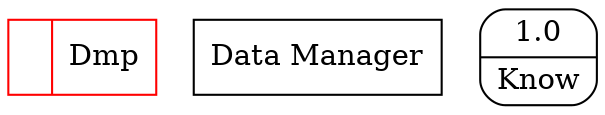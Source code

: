 digraph dfd2{ 
node[shape=record]
200 [label="<f0>  |<f1> Dmp " color=red];
201 [label="Data Manager" shape=box];
202 [label="{<f0> 1.0|<f1> Know }" shape=Mrecord];
}